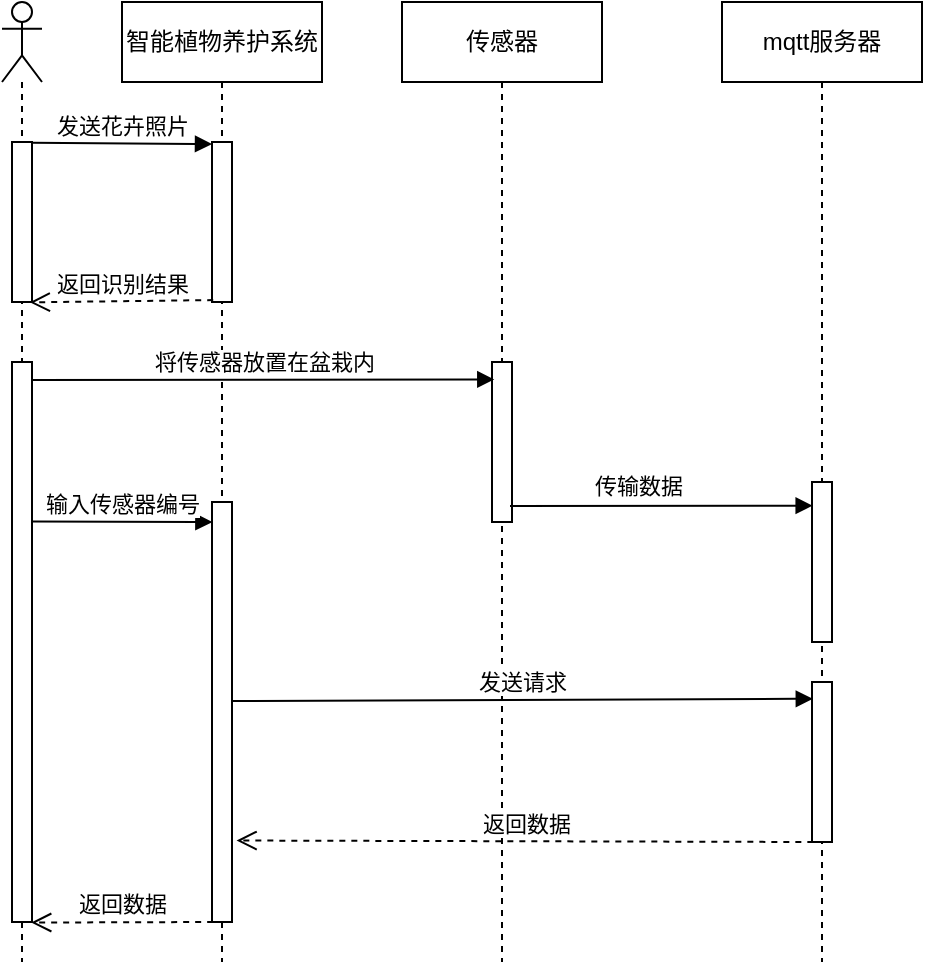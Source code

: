 <mxfile version="14.6.5" type="github">
  <diagram id="qDhAo6KutKu7jMbxUoIz" name="第 1 页">
    <mxGraphModel dx="1222" dy="615" grid="1" gridSize="10" guides="1" tooltips="1" connect="1" arrows="1" fold="1" page="1" pageScale="1" pageWidth="827" pageHeight="1169" math="0" shadow="0">
      <root>
        <mxCell id="0" />
        <mxCell id="1" parent="0" />
        <mxCell id="fUvs4z7f_0ELSPwRoVLd-6" value="" style="shape=umlLifeline;participant=umlActor;perimeter=lifelinePerimeter;whiteSpace=wrap;html=1;container=1;collapsible=0;recursiveResize=0;verticalAlign=top;spacingTop=36;outlineConnect=0;" vertex="1" parent="1">
          <mxGeometry x="280" y="150" width="20" height="480" as="geometry" />
        </mxCell>
        <mxCell id="fUvs4z7f_0ELSPwRoVLd-26" value="" style="html=1;points=[];perimeter=orthogonalPerimeter;" vertex="1" parent="fUvs4z7f_0ELSPwRoVLd-6">
          <mxGeometry x="5" y="70" width="10" height="80" as="geometry" />
        </mxCell>
        <mxCell id="fUvs4z7f_0ELSPwRoVLd-27" value="" style="html=1;points=[];perimeter=orthogonalPerimeter;" vertex="1" parent="fUvs4z7f_0ELSPwRoVLd-6">
          <mxGeometry x="5" y="180" width="10" height="280" as="geometry" />
        </mxCell>
        <mxCell id="fUvs4z7f_0ELSPwRoVLd-8" value="智能植物养护系统" style="shape=umlLifeline;perimeter=lifelinePerimeter;whiteSpace=wrap;html=1;container=1;collapsible=0;recursiveResize=0;outlineConnect=0;" vertex="1" parent="1">
          <mxGeometry x="340" y="150" width="100" height="480" as="geometry" />
        </mxCell>
        <mxCell id="fUvs4z7f_0ELSPwRoVLd-10" value="" style="html=1;points=[];perimeter=orthogonalPerimeter;" vertex="1" parent="fUvs4z7f_0ELSPwRoVLd-8">
          <mxGeometry x="45" y="70" width="10" height="80" as="geometry" />
        </mxCell>
        <mxCell id="fUvs4z7f_0ELSPwRoVLd-14" value="" style="html=1;points=[];perimeter=orthogonalPerimeter;" vertex="1" parent="fUvs4z7f_0ELSPwRoVLd-8">
          <mxGeometry x="45" y="250" width="10" height="210" as="geometry" />
        </mxCell>
        <mxCell id="fUvs4z7f_0ELSPwRoVLd-9" value="传感器" style="shape=umlLifeline;perimeter=lifelinePerimeter;whiteSpace=wrap;html=1;container=1;collapsible=0;recursiveResize=0;outlineConnect=0;" vertex="1" parent="1">
          <mxGeometry x="480" y="150" width="100" height="480" as="geometry" />
        </mxCell>
        <mxCell id="fUvs4z7f_0ELSPwRoVLd-17" value="" style="html=1;points=[];perimeter=orthogonalPerimeter;" vertex="1" parent="fUvs4z7f_0ELSPwRoVLd-9">
          <mxGeometry x="45" y="180" width="10" height="80" as="geometry" />
        </mxCell>
        <mxCell id="fUvs4z7f_0ELSPwRoVLd-12" value="发送花卉照片" style="html=1;verticalAlign=bottom;endArrow=block;exitX=0.962;exitY=0.005;exitDx=0;exitDy=0;exitPerimeter=0;" edge="1" parent="1" source="fUvs4z7f_0ELSPwRoVLd-26">
          <mxGeometry width="80" relative="1" as="geometry">
            <mxPoint x="300" y="221" as="sourcePoint" />
            <mxPoint x="385" y="221" as="targetPoint" />
          </mxGeometry>
        </mxCell>
        <mxCell id="fUvs4z7f_0ELSPwRoVLd-13" value="返回识别结果" style="html=1;verticalAlign=bottom;endArrow=open;dashed=1;endSize=8;exitX=0.06;exitY=0.988;exitDx=0;exitDy=0;exitPerimeter=0;entryX=0.89;entryY=1.002;entryDx=0;entryDy=0;entryPerimeter=0;" edge="1" parent="1" source="fUvs4z7f_0ELSPwRoVLd-10" target="fUvs4z7f_0ELSPwRoVLd-26">
          <mxGeometry relative="1" as="geometry">
            <mxPoint x="380" y="300" as="sourcePoint" />
            <mxPoint x="300" y="299" as="targetPoint" />
          </mxGeometry>
        </mxCell>
        <mxCell id="fUvs4z7f_0ELSPwRoVLd-15" value="输入传感器编号" style="html=1;verticalAlign=bottom;endArrow=block;exitX=1.044;exitY=0.285;exitDx=0;exitDy=0;exitPerimeter=0;" edge="1" parent="1" source="fUvs4z7f_0ELSPwRoVLd-27">
          <mxGeometry width="80" relative="1" as="geometry">
            <mxPoint x="300" y="410" as="sourcePoint" />
            <mxPoint x="385.19" y="410" as="targetPoint" />
          </mxGeometry>
        </mxCell>
        <mxCell id="fUvs4z7f_0ELSPwRoVLd-16" value="将传感器放置在盆栽内" style="html=1;verticalAlign=bottom;endArrow=block;entryX=0.114;entryY=0.109;entryDx=0;entryDy=0;entryPerimeter=0;exitX=1.022;exitY=0.032;exitDx=0;exitDy=0;exitPerimeter=0;" edge="1" parent="1" source="fUvs4z7f_0ELSPwRoVLd-27" target="fUvs4z7f_0ELSPwRoVLd-17">
          <mxGeometry width="80" relative="1" as="geometry">
            <mxPoint x="300" y="339" as="sourcePoint" />
            <mxPoint x="520" y="340" as="targetPoint" />
          </mxGeometry>
        </mxCell>
        <mxCell id="fUvs4z7f_0ELSPwRoVLd-18" value="mqtt服务器" style="shape=umlLifeline;perimeter=lifelinePerimeter;whiteSpace=wrap;html=1;container=1;collapsible=0;recursiveResize=0;outlineConnect=0;" vertex="1" parent="1">
          <mxGeometry x="640" y="150" width="100" height="480" as="geometry" />
        </mxCell>
        <mxCell id="fUvs4z7f_0ELSPwRoVLd-20" value="" style="html=1;points=[];perimeter=orthogonalPerimeter;" vertex="1" parent="fUvs4z7f_0ELSPwRoVLd-18">
          <mxGeometry x="45" y="240" width="10" height="80" as="geometry" />
        </mxCell>
        <mxCell id="fUvs4z7f_0ELSPwRoVLd-23" value="" style="html=1;points=[];perimeter=orthogonalPerimeter;" vertex="1" parent="fUvs4z7f_0ELSPwRoVLd-18">
          <mxGeometry x="45" y="340" width="10" height="80" as="geometry" />
        </mxCell>
        <mxCell id="fUvs4z7f_0ELSPwRoVLd-19" value="传输数据" style="html=1;verticalAlign=bottom;endArrow=block;entryX=0.033;entryY=0.148;entryDx=0;entryDy=0;entryPerimeter=0;" edge="1" parent="1" target="fUvs4z7f_0ELSPwRoVLd-20">
          <mxGeometry x="-0.153" y="1" width="80" relative="1" as="geometry">
            <mxPoint x="534" y="402" as="sourcePoint" />
            <mxPoint x="682" y="402" as="targetPoint" />
            <mxPoint as="offset" />
          </mxGeometry>
        </mxCell>
        <mxCell id="fUvs4z7f_0ELSPwRoVLd-21" value="发送请求" style="html=1;verticalAlign=bottom;endArrow=block;entryX=0.04;entryY=0.105;entryDx=0;entryDy=0;entryPerimeter=0;exitX=0.986;exitY=0.474;exitDx=0;exitDy=0;exitPerimeter=0;" edge="1" parent="1" source="fUvs4z7f_0ELSPwRoVLd-14" target="fUvs4z7f_0ELSPwRoVLd-23">
          <mxGeometry width="80" relative="1" as="geometry">
            <mxPoint x="397" y="498" as="sourcePoint" />
            <mxPoint x="680" y="499" as="targetPoint" />
          </mxGeometry>
        </mxCell>
        <mxCell id="fUvs4z7f_0ELSPwRoVLd-24" value="返回数据" style="html=1;verticalAlign=bottom;endArrow=open;dashed=1;endSize=8;exitX=0.06;exitY=0.988;exitDx=0;exitDy=0;exitPerimeter=0;entryX=1.228;entryY=0.806;entryDx=0;entryDy=0;entryPerimeter=0;" edge="1" parent="1" target="fUvs4z7f_0ELSPwRoVLd-14">
          <mxGeometry relative="1" as="geometry">
            <mxPoint x="685.67" y="570" as="sourcePoint" />
            <mxPoint x="400" y="570" as="targetPoint" />
          </mxGeometry>
        </mxCell>
        <mxCell id="fUvs4z7f_0ELSPwRoVLd-25" value="返回数据" style="html=1;verticalAlign=bottom;endArrow=open;dashed=1;endSize=8;exitX=0.06;exitY=0.988;exitDx=0;exitDy=0;exitPerimeter=0;entryX=0.96;entryY=1.001;entryDx=0;entryDy=0;entryPerimeter=0;" edge="1" parent="1" target="fUvs4z7f_0ELSPwRoVLd-27">
          <mxGeometry relative="1" as="geometry">
            <mxPoint x="385.58" y="610" as="sourcePoint" />
            <mxPoint x="300" y="610" as="targetPoint" />
          </mxGeometry>
        </mxCell>
      </root>
    </mxGraphModel>
  </diagram>
</mxfile>
